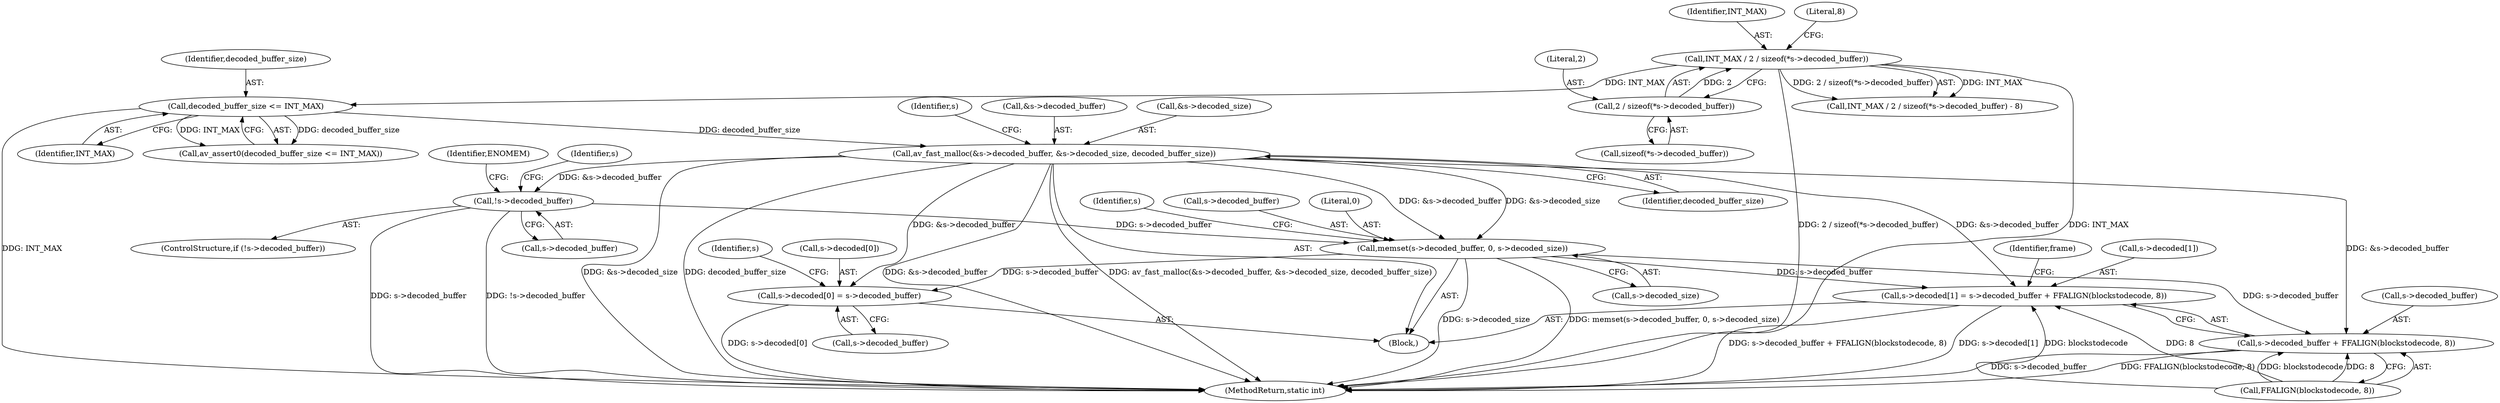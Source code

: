 digraph "0_FFmpeg_ba4beaf6149f7241c8bd85fe853318c2f6837ad0@API" {
"1000455" [label="(Call,av_fast_malloc(&s->decoded_buffer, &s->decoded_size, decoded_buffer_size))"];
"1000452" [label="(Call,decoded_buffer_size <= INT_MAX)"];
"1000371" [label="(Call,INT_MAX / 2 / sizeof(*s->decoded_buffer))"];
"1000373" [label="(Call,2 / sizeof(*s->decoded_buffer))"];
"1000466" [label="(Call,!s->decoded_buffer)"];
"1000473" [label="(Call,memset(s->decoded_buffer, 0, s->decoded_size))"];
"1000481" [label="(Call,s->decoded[0] = s->decoded_buffer)"];
"1000490" [label="(Call,s->decoded[1] = s->decoded_buffer + FFALIGN(blockstodecode, 8))"];
"1000496" [label="(Call,s->decoded_buffer + FFALIGN(blockstodecode, 8))"];
"1000481" [label="(Call,s->decoded[0] = s->decoded_buffer)"];
"1000468" [label="(Identifier,s)"];
"1000484" [label="(Identifier,s)"];
"1000451" [label="(Call,av_assert0(decoded_buffer_size <= INT_MAX))"];
"1000475" [label="(Identifier,s)"];
"1000371" [label="(Call,INT_MAX / 2 / sizeof(*s->decoded_buffer))"];
"1000370" [label="(Call,INT_MAX / 2 / sizeof(*s->decoded_buffer) - 8)"];
"1000374" [label="(Literal,2)"];
"1000472" [label="(Identifier,ENOMEM)"];
"1000719" [label="(MethodReturn,static int)"];
"1000453" [label="(Identifier,decoded_buffer_size)"];
"1000493" [label="(Identifier,s)"];
"1000491" [label="(Call,s->decoded[1])"];
"1000474" [label="(Call,s->decoded_buffer)"];
"1000466" [label="(Call,!s->decoded_buffer)"];
"1000497" [label="(Call,s->decoded_buffer)"];
"1000500" [label="(Call,FFALIGN(blockstodecode, 8))"];
"1000455" [label="(Call,av_fast_malloc(&s->decoded_buffer, &s->decoded_size, decoded_buffer_size))"];
"1000375" [label="(Call,sizeof(*s->decoded_buffer))"];
"1000454" [label="(Identifier,INT_MAX)"];
"1000452" [label="(Call,decoded_buffer_size <= INT_MAX)"];
"1000478" [label="(Call,s->decoded_size)"];
"1000110" [label="(Block,)"];
"1000465" [label="(ControlStructure,if (!s->decoded_buffer))"];
"1000372" [label="(Identifier,INT_MAX)"];
"1000505" [label="(Identifier,frame)"];
"1000380" [label="(Literal,8)"];
"1000490" [label="(Call,s->decoded[1] = s->decoded_buffer + FFALIGN(blockstodecode, 8))"];
"1000467" [label="(Call,s->decoded_buffer)"];
"1000482" [label="(Call,s->decoded[0])"];
"1000477" [label="(Literal,0)"];
"1000496" [label="(Call,s->decoded_buffer + FFALIGN(blockstodecode, 8))"];
"1000464" [label="(Identifier,decoded_buffer_size)"];
"1000473" [label="(Call,memset(s->decoded_buffer, 0, s->decoded_size))"];
"1000373" [label="(Call,2 / sizeof(*s->decoded_buffer))"];
"1000456" [label="(Call,&s->decoded_buffer)"];
"1000460" [label="(Call,&s->decoded_size)"];
"1000487" [label="(Call,s->decoded_buffer)"];
"1000455" -> "1000110"  [label="AST: "];
"1000455" -> "1000464"  [label="CFG: "];
"1000456" -> "1000455"  [label="AST: "];
"1000460" -> "1000455"  [label="AST: "];
"1000464" -> "1000455"  [label="AST: "];
"1000468" -> "1000455"  [label="CFG: "];
"1000455" -> "1000719"  [label="DDG: av_fast_malloc(&s->decoded_buffer, &s->decoded_size, decoded_buffer_size)"];
"1000455" -> "1000719"  [label="DDG: &s->decoded_size"];
"1000455" -> "1000719"  [label="DDG: decoded_buffer_size"];
"1000455" -> "1000719"  [label="DDG: &s->decoded_buffer"];
"1000452" -> "1000455"  [label="DDG: decoded_buffer_size"];
"1000455" -> "1000466"  [label="DDG: &s->decoded_buffer"];
"1000455" -> "1000473"  [label="DDG: &s->decoded_buffer"];
"1000455" -> "1000473"  [label="DDG: &s->decoded_size"];
"1000455" -> "1000481"  [label="DDG: &s->decoded_buffer"];
"1000455" -> "1000490"  [label="DDG: &s->decoded_buffer"];
"1000455" -> "1000496"  [label="DDG: &s->decoded_buffer"];
"1000452" -> "1000451"  [label="AST: "];
"1000452" -> "1000454"  [label="CFG: "];
"1000453" -> "1000452"  [label="AST: "];
"1000454" -> "1000452"  [label="AST: "];
"1000451" -> "1000452"  [label="CFG: "];
"1000452" -> "1000719"  [label="DDG: INT_MAX"];
"1000452" -> "1000451"  [label="DDG: decoded_buffer_size"];
"1000452" -> "1000451"  [label="DDG: INT_MAX"];
"1000371" -> "1000452"  [label="DDG: INT_MAX"];
"1000371" -> "1000370"  [label="AST: "];
"1000371" -> "1000373"  [label="CFG: "];
"1000372" -> "1000371"  [label="AST: "];
"1000373" -> "1000371"  [label="AST: "];
"1000380" -> "1000371"  [label="CFG: "];
"1000371" -> "1000719"  [label="DDG: 2 / sizeof(*s->decoded_buffer)"];
"1000371" -> "1000719"  [label="DDG: INT_MAX"];
"1000371" -> "1000370"  [label="DDG: INT_MAX"];
"1000371" -> "1000370"  [label="DDG: 2 / sizeof(*s->decoded_buffer)"];
"1000373" -> "1000371"  [label="DDG: 2"];
"1000373" -> "1000375"  [label="CFG: "];
"1000374" -> "1000373"  [label="AST: "];
"1000375" -> "1000373"  [label="AST: "];
"1000466" -> "1000465"  [label="AST: "];
"1000466" -> "1000467"  [label="CFG: "];
"1000467" -> "1000466"  [label="AST: "];
"1000472" -> "1000466"  [label="CFG: "];
"1000475" -> "1000466"  [label="CFG: "];
"1000466" -> "1000719"  [label="DDG: s->decoded_buffer"];
"1000466" -> "1000719"  [label="DDG: !s->decoded_buffer"];
"1000466" -> "1000473"  [label="DDG: s->decoded_buffer"];
"1000473" -> "1000110"  [label="AST: "];
"1000473" -> "1000478"  [label="CFG: "];
"1000474" -> "1000473"  [label="AST: "];
"1000477" -> "1000473"  [label="AST: "];
"1000478" -> "1000473"  [label="AST: "];
"1000484" -> "1000473"  [label="CFG: "];
"1000473" -> "1000719"  [label="DDG: memset(s->decoded_buffer, 0, s->decoded_size)"];
"1000473" -> "1000719"  [label="DDG: s->decoded_size"];
"1000473" -> "1000481"  [label="DDG: s->decoded_buffer"];
"1000473" -> "1000490"  [label="DDG: s->decoded_buffer"];
"1000473" -> "1000496"  [label="DDG: s->decoded_buffer"];
"1000481" -> "1000110"  [label="AST: "];
"1000481" -> "1000487"  [label="CFG: "];
"1000482" -> "1000481"  [label="AST: "];
"1000487" -> "1000481"  [label="AST: "];
"1000493" -> "1000481"  [label="CFG: "];
"1000481" -> "1000719"  [label="DDG: s->decoded[0]"];
"1000490" -> "1000110"  [label="AST: "];
"1000490" -> "1000496"  [label="CFG: "];
"1000491" -> "1000490"  [label="AST: "];
"1000496" -> "1000490"  [label="AST: "];
"1000505" -> "1000490"  [label="CFG: "];
"1000490" -> "1000719"  [label="DDG: s->decoded_buffer + FFALIGN(blockstodecode, 8)"];
"1000490" -> "1000719"  [label="DDG: s->decoded[1]"];
"1000500" -> "1000490"  [label="DDG: blockstodecode"];
"1000500" -> "1000490"  [label="DDG: 8"];
"1000496" -> "1000500"  [label="CFG: "];
"1000497" -> "1000496"  [label="AST: "];
"1000500" -> "1000496"  [label="AST: "];
"1000496" -> "1000719"  [label="DDG: s->decoded_buffer"];
"1000496" -> "1000719"  [label="DDG: FFALIGN(blockstodecode, 8)"];
"1000500" -> "1000496"  [label="DDG: blockstodecode"];
"1000500" -> "1000496"  [label="DDG: 8"];
}
